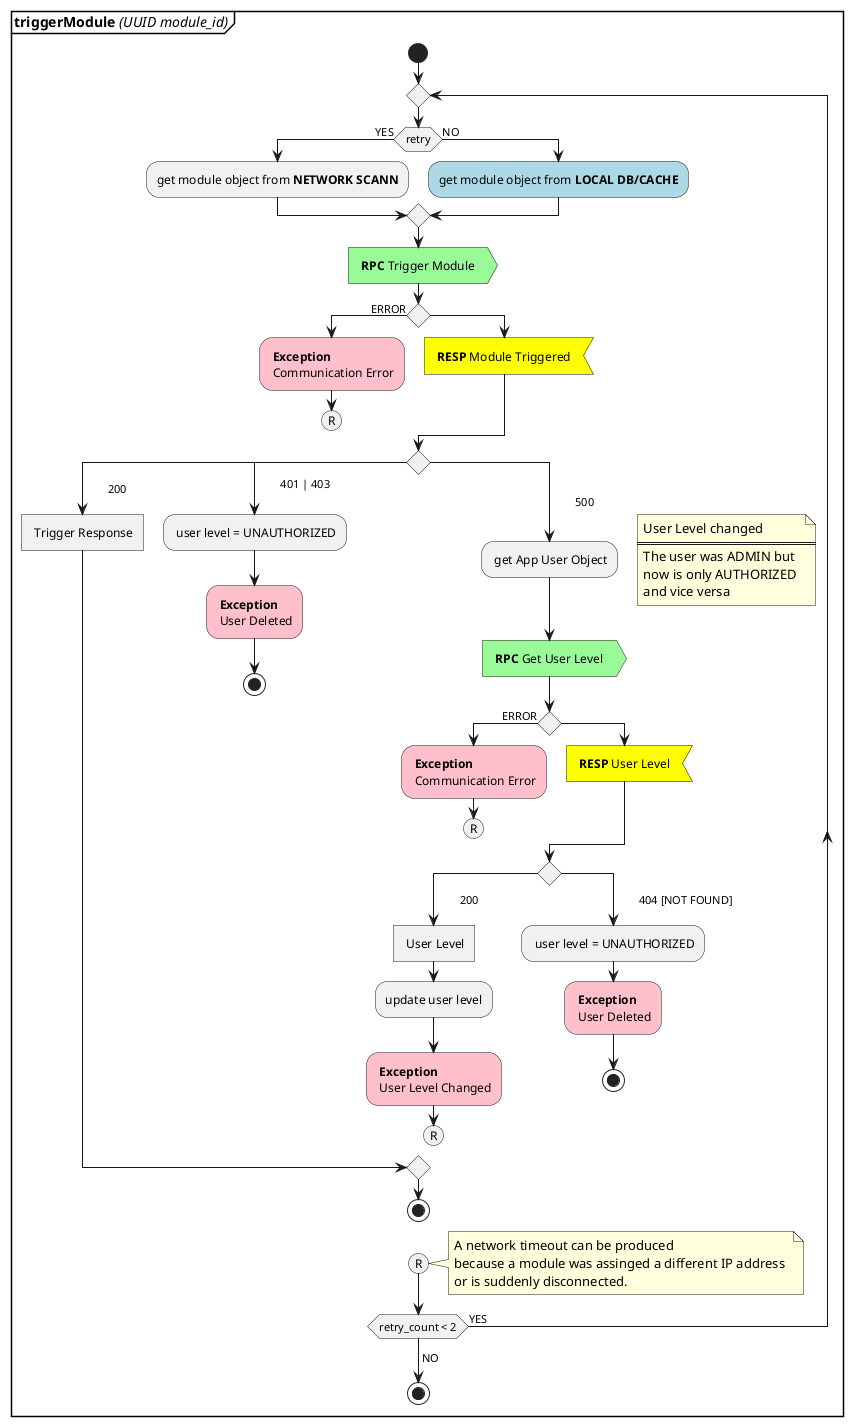 @startuml AD_trigger
partition  <b>triggerModule</b> <i>(UUID module_id)</i> {
    start
    repeat
    if(retry) then (YES)
    :get module object from <b>NETWORK SCANN</b>;
    else (NO)
    #lightblue:get module object from <b>LOCAL DB/CACHE</b>;
    endif
    #palegreen: <b>RPC</b> Trigger Module >
    if() then (ERROR)
        #pink : <b>Exception</b> \n Communication Error;
        (R)
        detach
    else
        #yellow: <b>RESP</b> Module Triggered <
        
    endif
    switch()
        case(\t 200)
            : Trigger Response]
        case(\t 401 | 403)
            : user level = UNAUTHORIZED;
            #pink : <b>Exception</b> \n User Deleted;
            stop
        case(\t 500)
            
            : get App User Object;
            floating note right
            User Level changed 
            ========================
            The user was ADMIN but 
            now is only AUTHORIZED 
            and vice versa
            end note
            #palegreen: <b>RPC</b> Get User Level >
            if() then (ERROR)
                #pink : <b>Exception</b> \n Communication Error;
                (R)
                detach
            else
                #yellow: <b>RESP</b> User Level <
            endif

            switch()
                case(\t 200)
                    : User Level]
                    :update user level;
                    #pink : <b>Exception</b> \n User Level Changed;
                    (R)
                    detach
                case(\t 404 [NOT FOUND])
                    : user level = UNAUTHORIZED;
                    #pink : <b>Exception</b> \n User Deleted;
                    stop
            endswitch
    endswitch
    stop

    (R)
    note right 
        A network timeout can be produced 
        because a module was assinged a different IP address 
        or is suddenly disconnected.
    end note
    repeat while(retry_count < 2) is (YES)
    -> NO;
    stop


}
@enduml